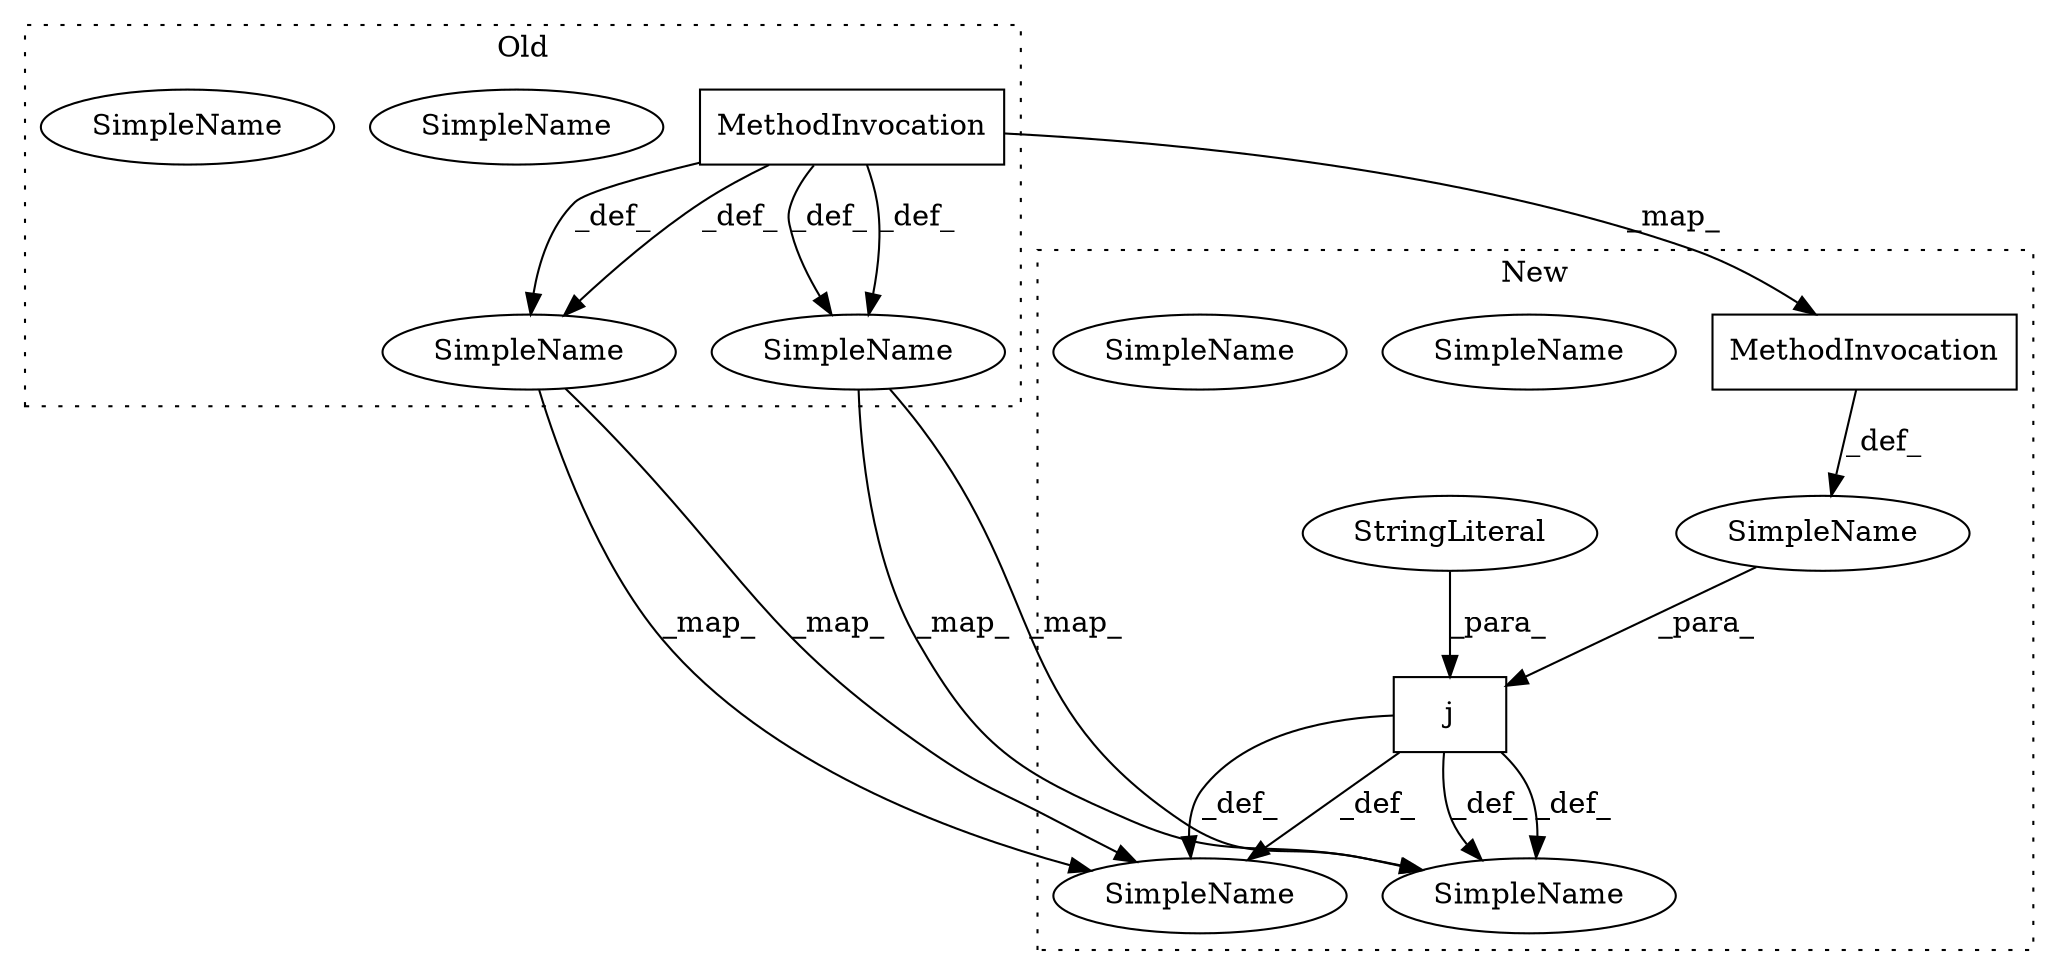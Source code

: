 digraph G {
subgraph cluster0 {
1 [label="MethodInvocation" a="32" s="3121,3148" l="4,1" shape="box"];
3 [label="SimpleName" a="42" s="3267" l="8" shape="ellipse"];
6 [label="SimpleName" a="42" s="3057" l="8" shape="ellipse"];
7 [label="SimpleName" a="42" s="3057" l="8" shape="ellipse"];
9 [label="SimpleName" a="42" s="3267" l="8" shape="ellipse"];
label = "Old";
style="dotted";
}
subgraph cluster1 {
2 [label="MethodInvocation" a="32" s="3191,3218" l="4,1" shape="box"];
4 [label="SimpleName" a="42" s="3357" l="8" shape="ellipse"];
5 [label="SimpleName" a="42" s="3357" l="8" shape="ellipse"];
8 [label="SimpleName" a="42" s="3077" l="8" shape="ellipse"];
10 [label="SimpleName" a="42" s="3077" l="8" shape="ellipse"];
11 [label="SimpleName" a="42" s="" l="" shape="ellipse"];
12 [label="StringLiteral" a="45" s="3172" l="6" shape="ellipse"];
13 [label="j" a="106" s="3172" l="47" shape="box"];
label = "New";
style="dotted";
}
1 -> 2 [label="_map_"];
1 -> 9 [label="_def_"];
1 -> 6 [label="_def_"];
1 -> 9 [label="_def_"];
1 -> 6 [label="_def_"];
2 -> 11 [label="_def_"];
6 -> 8 [label="_map_"];
6 -> 8 [label="_map_"];
9 -> 5 [label="_map_"];
9 -> 5 [label="_map_"];
11 -> 13 [label="_para_"];
12 -> 13 [label="_para_"];
13 -> 5 [label="_def_"];
13 -> 8 [label="_def_"];
13 -> 8 [label="_def_"];
13 -> 5 [label="_def_"];
}